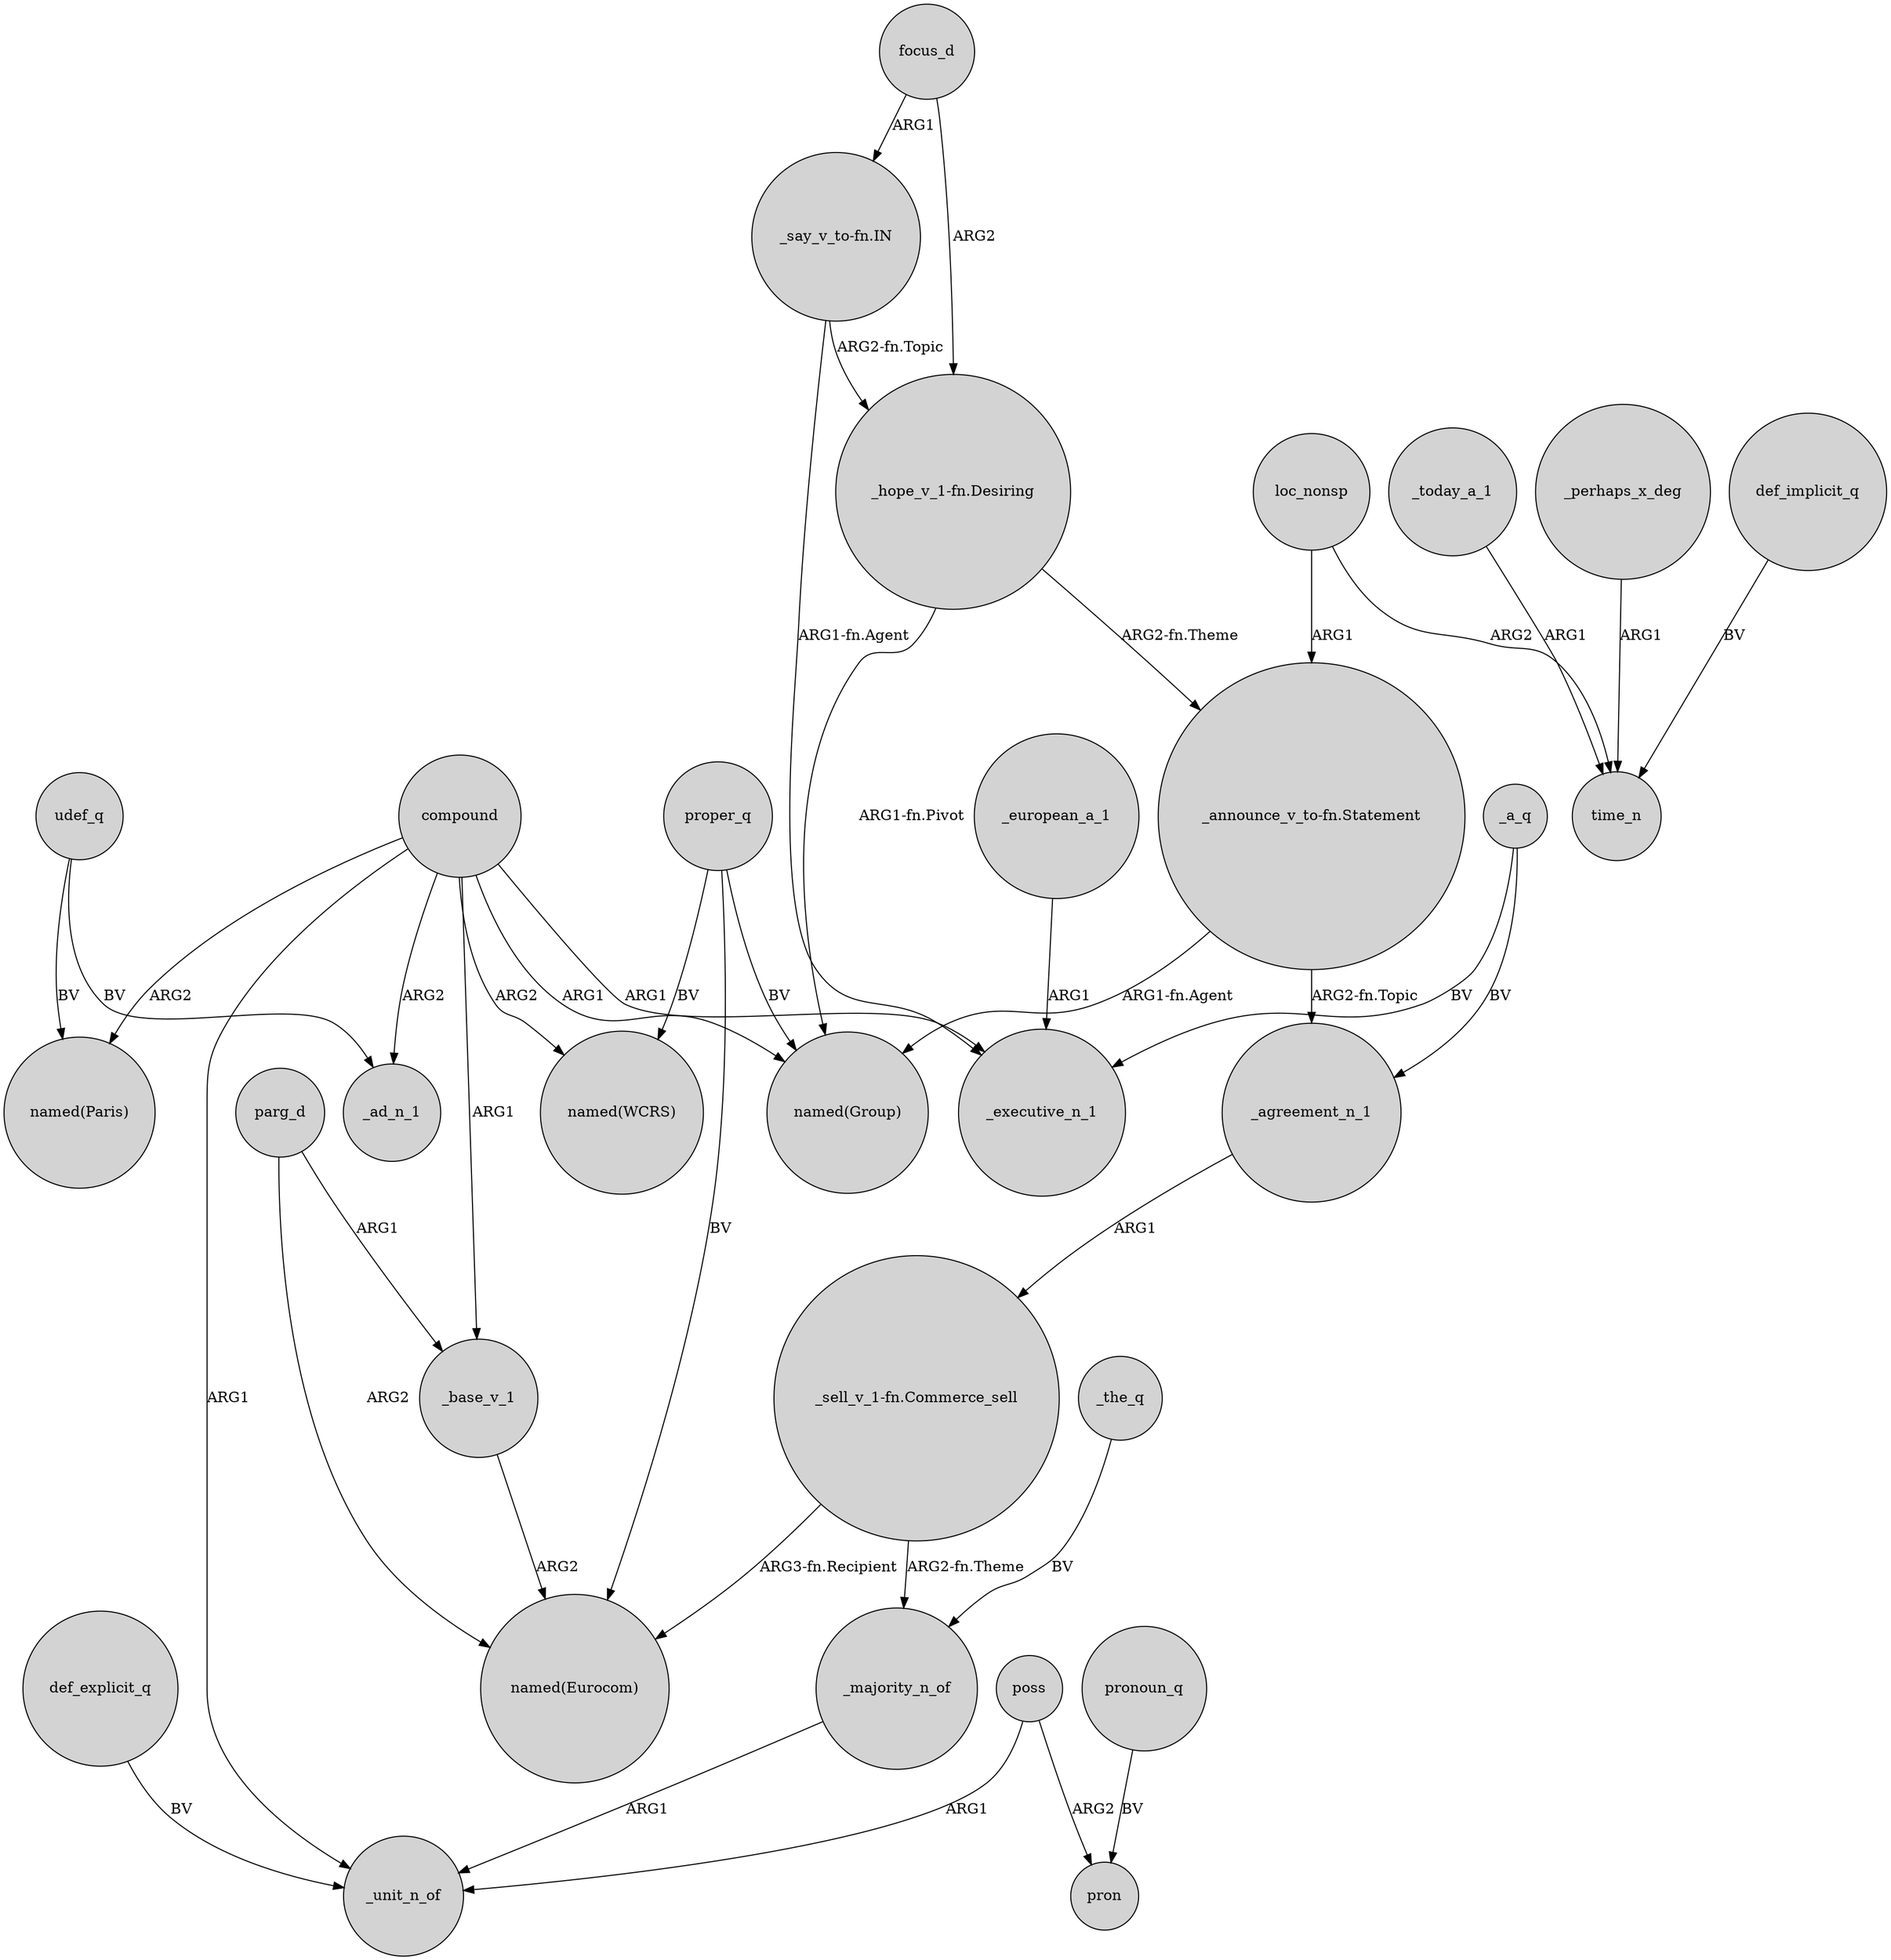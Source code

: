 digraph {
	node [shape=circle style=filled]
	_majority_n_of -> _unit_n_of [label=ARG1]
	_today_a_1 -> time_n [label=ARG1]
	compound -> _ad_n_1 [label=ARG2]
	poss -> pron [label=ARG2]
	def_explicit_q -> _unit_n_of [label=BV]
	compound -> "named(WCRS)" [label=ARG2]
	compound -> _unit_n_of [label=ARG1]
	parg_d -> "named(Eurocom)" [label=ARG2]
	proper_q -> "named(Eurocom)" [label=BV]
	"_say_v_to-fn.IN" -> "_hope_v_1-fn.Desiring" [label="ARG2-fn.Topic"]
	compound -> _executive_n_1 [label=ARG1]
	focus_d -> "_hope_v_1-fn.Desiring" [label=ARG2]
	_the_q -> _majority_n_of [label=BV]
	_european_a_1 -> _executive_n_1 [label=ARG1]
	compound -> "named(Paris)" [label=ARG2]
	"_sell_v_1-fn.Commerce_sell" -> _majority_n_of [label="ARG2-fn.Theme"]
	focus_d -> "_say_v_to-fn.IN" [label=ARG1]
	loc_nonsp -> time_n [label=ARG2]
	compound -> "named(Group)" [label=ARG1]
	loc_nonsp -> "_announce_v_to-fn.Statement" [label=ARG1]
	"_hope_v_1-fn.Desiring" -> "_announce_v_to-fn.Statement" [label="ARG2-fn.Theme"]
	pronoun_q -> pron [label=BV]
	compound -> _base_v_1 [label=ARG1]
	poss -> _unit_n_of [label=ARG1]
	"_say_v_to-fn.IN" -> _executive_n_1 [label="ARG1-fn.Agent"]
	_a_q -> _agreement_n_1 [label=BV]
	_base_v_1 -> "named(Eurocom)" [label=ARG2]
	"_sell_v_1-fn.Commerce_sell" -> "named(Eurocom)" [label="ARG3-fn.Recipient"]
	proper_q -> "named(WCRS)" [label=BV]
	udef_q -> _ad_n_1 [label=BV]
	_perhaps_x_deg -> time_n [label=ARG1]
	"_announce_v_to-fn.Statement" -> "named(Group)" [label="ARG1-fn.Agent"]
	udef_q -> "named(Paris)" [label=BV]
	_agreement_n_1 -> "_sell_v_1-fn.Commerce_sell" [label=ARG1]
	parg_d -> _base_v_1 [label=ARG1]
	proper_q -> "named(Group)" [label=BV]
	"_hope_v_1-fn.Desiring" -> "named(Group)" [label="ARG1-fn.Pivot"]
	_a_q -> _executive_n_1 [label=BV]
	"_announce_v_to-fn.Statement" -> _agreement_n_1 [label="ARG2-fn.Topic"]
	def_implicit_q -> time_n [label=BV]
}

